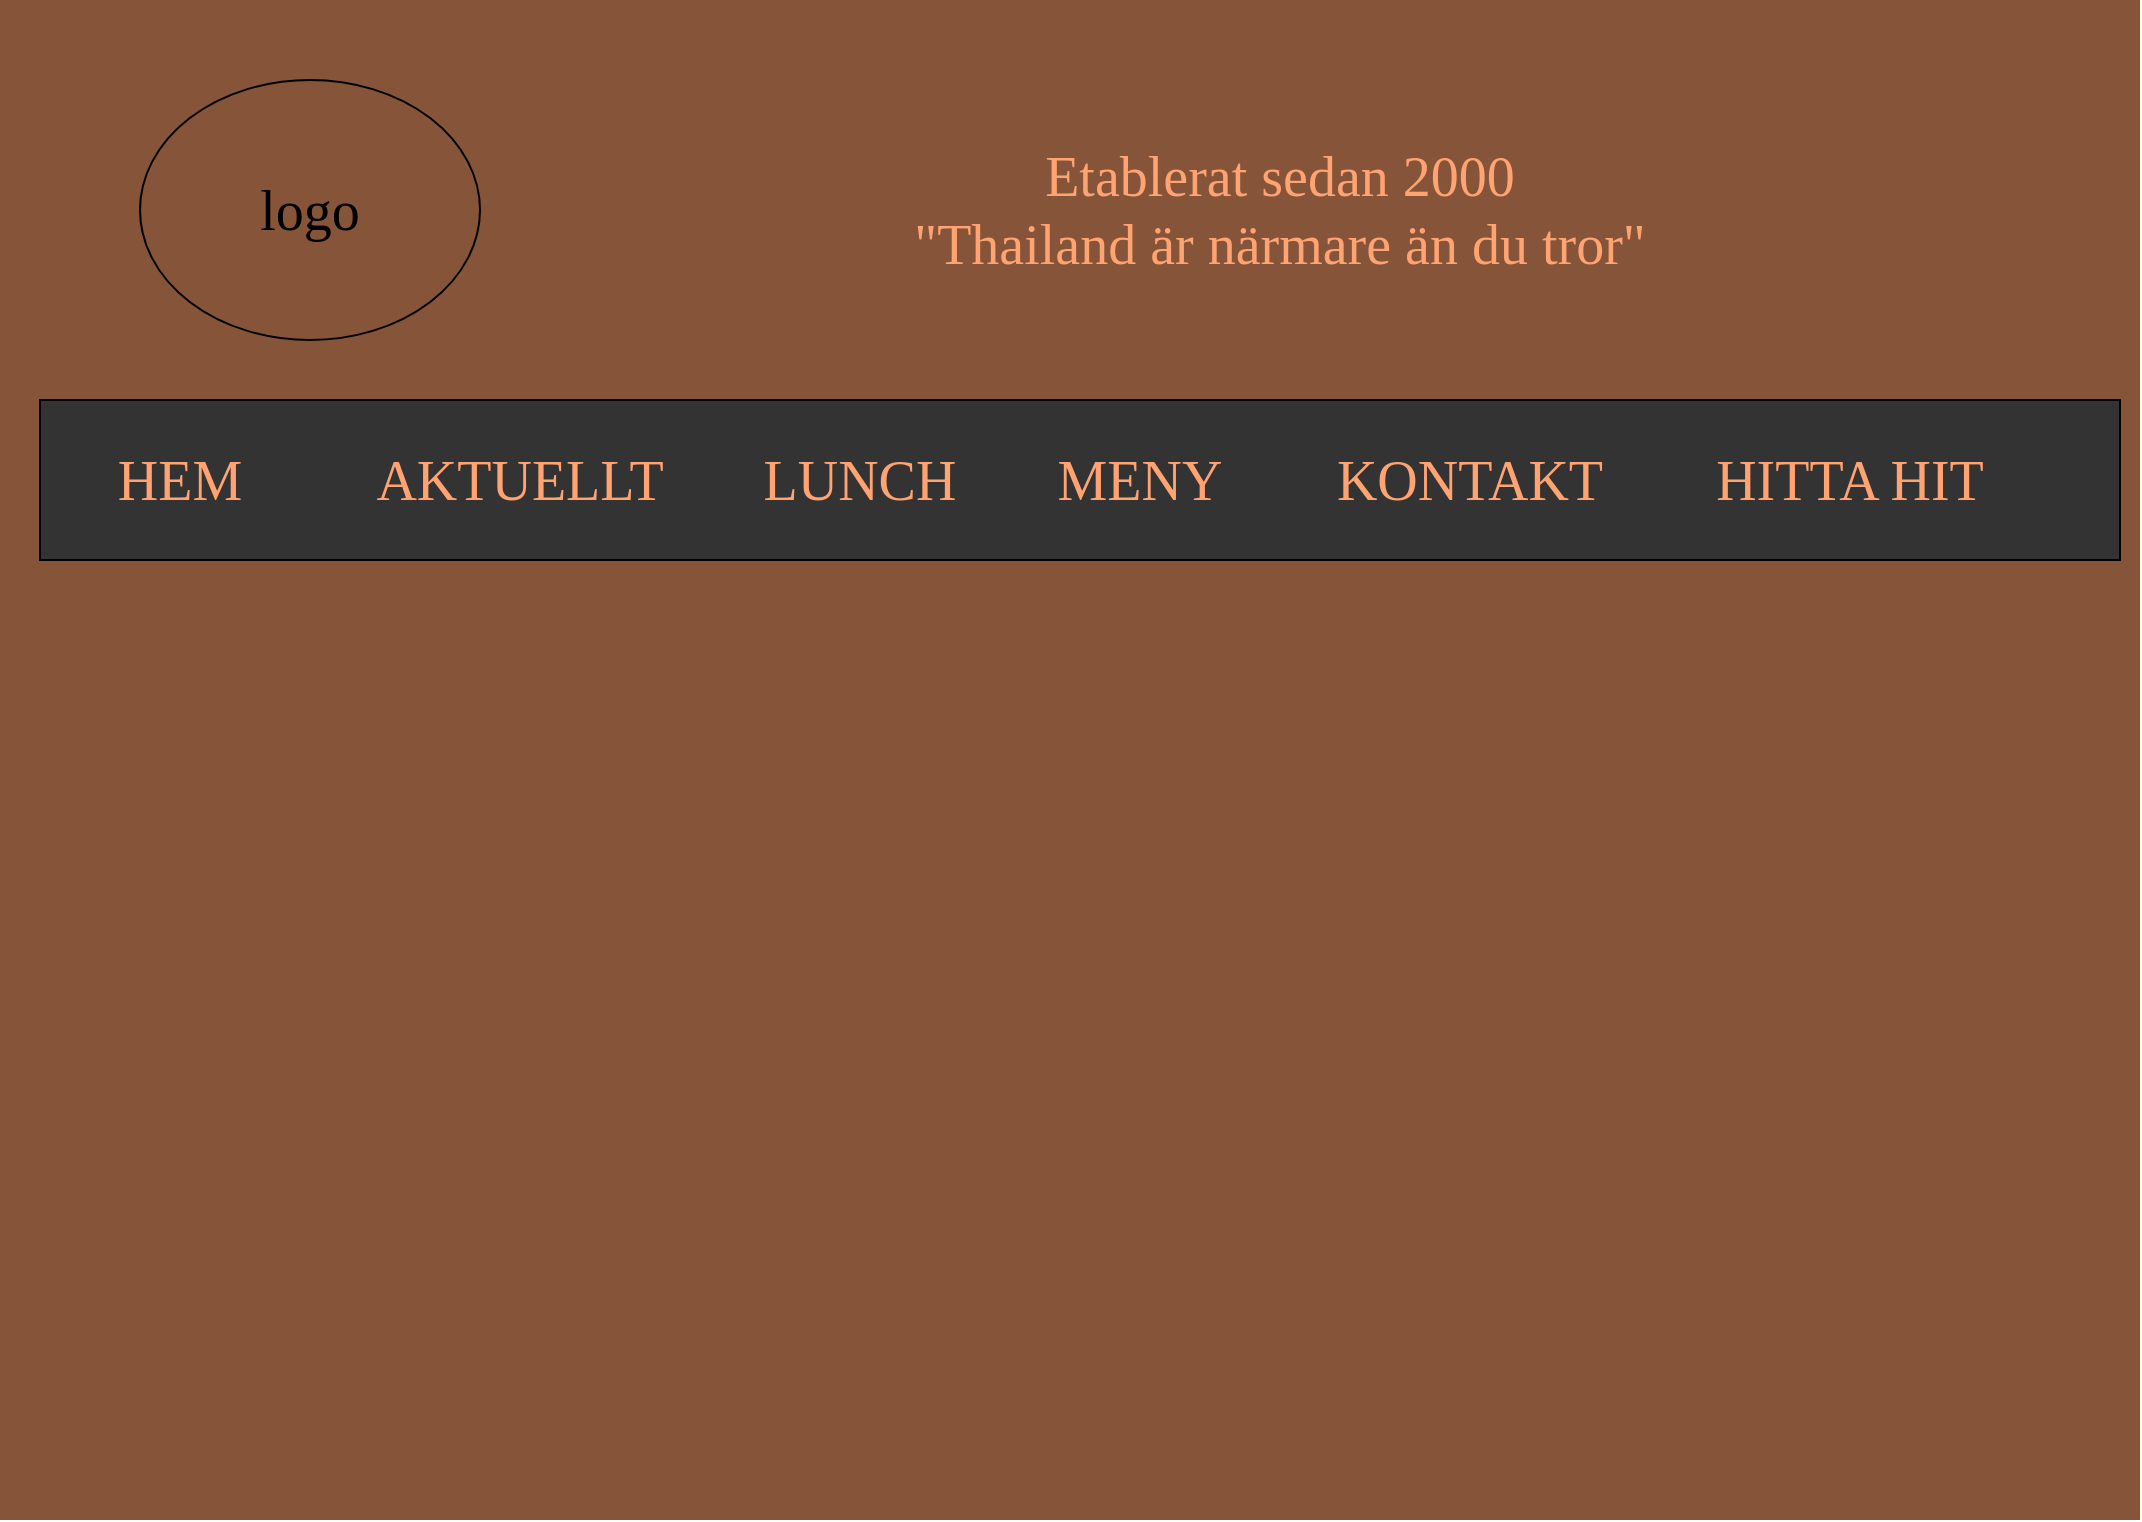 <mxfile version="16.1.2" type="github">
  <diagram name="Page-1" id="03018318-947c-dd8e-b7a3-06fadd420f32">
    <mxGraphModel dx="1422" dy="900" grid="1" gridSize="10" guides="1" tooltips="1" connect="1" arrows="1" fold="1" page="1" pageScale="1" pageWidth="1169" pageHeight="827" background="none" math="0" shadow="0">
      <root>
        <mxCell id="0" />
        <mxCell id="1" parent="0" />
        <mxCell id="677b7b8949515195-16" value="" style="verticalLabelPosition=bottom;shadow=0;dashed=0;align=center;html=1;verticalAlign=top;strokeWidth=1;shape=mxgraph.mockup.graphics.simpleIcon;strokeColor=#999999;rounded=0;labelBackgroundColor=none;fontFamily=Verdana;fontSize=14;fontColor=#000000;comic=1;" parent="1" vertex="1">
          <mxGeometry x="60" y="350" width="580" height="400" as="geometry" />
        </mxCell>
        <mxCell id="i1TGhDoqJdRgCCYyhsKo-1" value="" style="rounded=0;whiteSpace=wrap;html=1;fillColor=#865439;strokeColor=none;" vertex="1" parent="1">
          <mxGeometry x="50" y="40" width="1070" height="760" as="geometry" />
        </mxCell>
        <mxCell id="i1TGhDoqJdRgCCYyhsKo-2" value="&lt;font data-font-src=&quot;https://fontawesome.com&quot; style=&quot;font-size: 28px&quot; face=&quot;fontawesom6free&quot;&gt;logo&lt;/font&gt;" style="ellipse;whiteSpace=wrap;html=1;fillColor=#865439;" vertex="1" parent="1">
          <mxGeometry x="120" y="80" width="170" height="130" as="geometry" />
        </mxCell>
        <mxCell id="i1TGhDoqJdRgCCYyhsKo-4" value="&lt;div&gt;&lt;font color=&quot;#FFA372&quot;&gt;Etablerat sedan 2000&lt;/font&gt;&lt;/div&gt;&lt;div&gt;&lt;font color=&quot;#FFA372&quot;&gt;&quot;Thailand är närmare än du tror&quot;&lt;br&gt;&lt;/font&gt;&lt;/div&gt;" style="rounded=0;whiteSpace=wrap;html=1;fontFamily=fontawesom6free;fontSource=https%3A%2F%2Ffontawesome.com;fontSize=28;fillColor=#865439;strokeColor=none;" vertex="1" parent="1">
          <mxGeometry x="330" y="102.5" width="720" height="85" as="geometry" />
        </mxCell>
        <mxCell id="i1TGhDoqJdRgCCYyhsKo-5" value="" style="rounded=0;whiteSpace=wrap;html=1;fontFamily=fontawesom6free;fontSource=https%3A%2F%2Ffontawesome.com;fontSize=28;fontColor=#FFA372;fillColor=#333;" vertex="1" parent="1">
          <mxGeometry x="70" y="240" width="1040" height="80" as="geometry" />
        </mxCell>
        <mxCell id="i1TGhDoqJdRgCCYyhsKo-6" value="HITTA HIT" style="rounded=0;whiteSpace=wrap;html=1;fontFamily=fontawesom6free;fontSource=https%3A%2F%2Ffontawesome.com;fontSize=28;fontColor=#FFA372;fillColor=#333;strokeColor=none;" vertex="1" parent="1">
          <mxGeometry x="900" y="250" width="150" height="60" as="geometry" />
        </mxCell>
        <mxCell id="i1TGhDoqJdRgCCYyhsKo-7" value="KONTAKT" style="rounded=0;whiteSpace=wrap;html=1;fontFamily=fontawesom6free;fontSource=https%3A%2F%2Ffontawesome.com;fontSize=28;fontColor=#FFA372;fillColor=#333;strokeColor=none;" vertex="1" parent="1">
          <mxGeometry x="690" y="250" width="190" height="60" as="geometry" />
        </mxCell>
        <mxCell id="i1TGhDoqJdRgCCYyhsKo-8" value="MENY" style="rounded=0;whiteSpace=wrap;html=1;fontFamily=fontawesom6free;fontSource=https%3A%2F%2Ffontawesome.com;fontSize=28;fontColor=#FFA372;fillColor=#333;strokeColor=none;" vertex="1" parent="1">
          <mxGeometry x="560" y="250" width="120" height="60" as="geometry" />
        </mxCell>
        <mxCell id="i1TGhDoqJdRgCCYyhsKo-9" value="LUNCH" style="rounded=0;whiteSpace=wrap;html=1;fontFamily=fontawesom6free;fontSource=https%3A%2F%2Ffontawesome.com;fontSize=28;fontColor=#FFA372;fillColor=#333;strokeColor=none;" vertex="1" parent="1">
          <mxGeometry x="420" y="250" width="120" height="60" as="geometry" />
        </mxCell>
        <mxCell id="i1TGhDoqJdRgCCYyhsKo-10" value="AKTUELLT" style="rounded=0;whiteSpace=wrap;html=1;fontFamily=fontawesom6free;fontSource=https%3A%2F%2Ffontawesome.com;fontSize=28;fontColor=#FFA372;fillColor=#333;strokeColor=none;" vertex="1" parent="1">
          <mxGeometry x="230" y="250" width="160" height="60" as="geometry" />
        </mxCell>
        <mxCell id="i1TGhDoqJdRgCCYyhsKo-11" value="HEM" style="rounded=0;whiteSpace=wrap;html=1;fontFamily=fontawesom6free;fontSource=https%3A%2F%2Ffontawesome.com;fontSize=28;fontColor=#FFA372;fillColor=#333;strokeColor=none;" vertex="1" parent="1">
          <mxGeometry x="80" y="250" width="120" height="60" as="geometry" />
        </mxCell>
      </root>
    </mxGraphModel>
  </diagram>
</mxfile>
